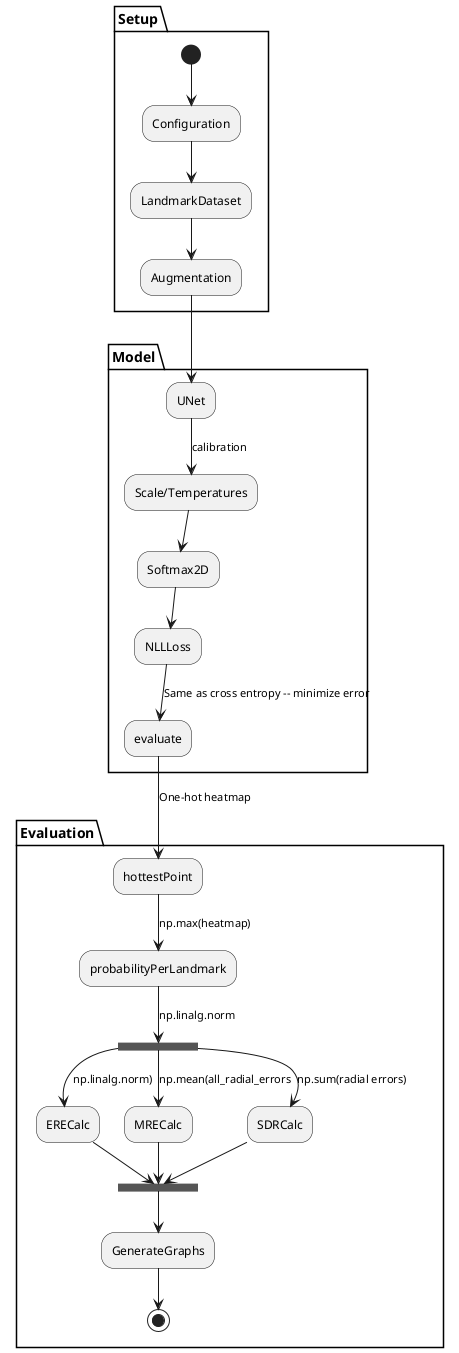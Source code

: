 @startuml

partition Setup {
    (*) --> "Configuration"
    "Configuration" --> "LandmarkDataset"
    "LandmarkDataset" --> "Augmentation"
}

partition Model {
    "Augmentation" --> "UNet"
    ' "LoadModel" --> "UNet"
    "UNet" --> [calibration] "Scale/Temperatures"
    ' self.temperatures = nn.Parameter(torch.ones(1, no_of_landmarks, 1, 1), requires_grad=False)
    "Scale/Temperatures" --> "Softmax2D"
    ' expand to probabilities using Softmax
    "Softmax2D" --> "NLLLoss"
    ' Same as cross entropy -- minimize error
    "NLLLoss" --> [Same as cross entropy -- minimize error] "evaluate"
}

partition Evaluation { 
    "evaluate" --> [One-hot heatmap] "hottestPoint"
    ' "landmarkErrors" --> [radial/localization errors] "printErrors"
    ' "printErrors" --> "radialErrorLandmark"
    ' "radialErrorLandmark" --> [localization error] "lineAlg"
    "hottestPoint" --> [np.max(heatmap)] "probabilityPerLandmark"
    "probabilityPerLandmark" --> [np.linalg.norm] === S1 ===
    
    ' ERE is specially based on np.linalg.norm
    === S1 === --> [np.linalg.norm)] "ERECalc"
    "ERECalc" --> === S2 ===

    ' MRE is based on all losses
    === S1 === --> [np.mean(all_radial_errors] "MRECalc"
    "MRECalc" --> === S2 ===
    
    ' SDR based on radial errors
    === S1 === --> [np.sum(radial errors)] "SDRCalc"
    "SDRCalc" --> === S2 ===
    
    === S2 === --> "GenerateGraphs"
    "GenerateGraphs" --> (*)
}

@enduml
